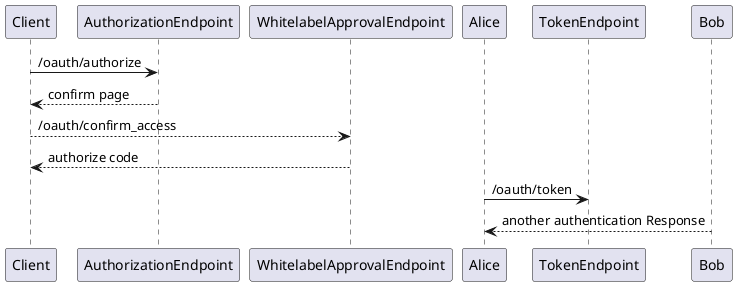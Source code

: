 @startuml
Client -> AuthorizationEndpoint: /oauth/authorize
AuthorizationEndpoint --> Client: confirm page

Client --> WhitelabelApprovalEndpoint: /oauth/confirm_access
WhitelabelApprovalEndpoint --> Client: authorize code

Alice -> TokenEndpoint: /oauth/token
Alice <-- Bob: another authentication Response
@enduml